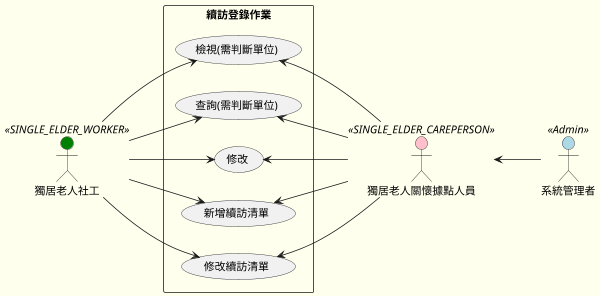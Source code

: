 @startuml

skinparam BackgroundColor #ffffee
scale 600 width

skinparam actor {
  BackgroundColor<<Admin>> LightBlue
  BackgroundColor<<SINGLE_ELDER_WORKER>> green
  BackgroundColor<<SINGLE_ELDER_CAREPERSON>> pink
}

skinparam usecase {
  ArrowColor<<External>> DarkGreen
}

left to right direction

actor 系統管理者<<Admin>>
actor 獨居老人關懷據點人員<<SINGLE_ELDER_CAREPERSON>>
actor 獨居老人社工<<SINGLE_ELDER_WORKER>>

rectangle 續訪登錄作業 {


  usecase CHECKING as "檢視(需判斷單位)"
  usecase QUERY as "查詢(需判斷單位)"
  usecase UPDATE as "修改"
  usecase ADDLIST as "新增續訪清單"
  usecase UPDATELIST as "修改續訪清單"

  QUERY <-UP- 獨居老人社工
  UPDATE <-UP- 獨居老人社工
  CHECKING <-UP- 獨居老人社工
  ADDLIST <-UP- 獨居老人社工
  UPDATELIST <-UP- 獨居老人社工
  
  QUERY <-- 獨居老人關懷據點人員
  UPDATE <-- 獨居老人關懷據點人員
  CHECKING <-- 獨居老人關懷據點人員
  ADDLIST <-- 獨居老人關懷據點人員
  UPDATELIST <-- 獨居老人關懷據點人員

  獨居老人關懷據點人員 <-- 系統管理者


}

@enduml
